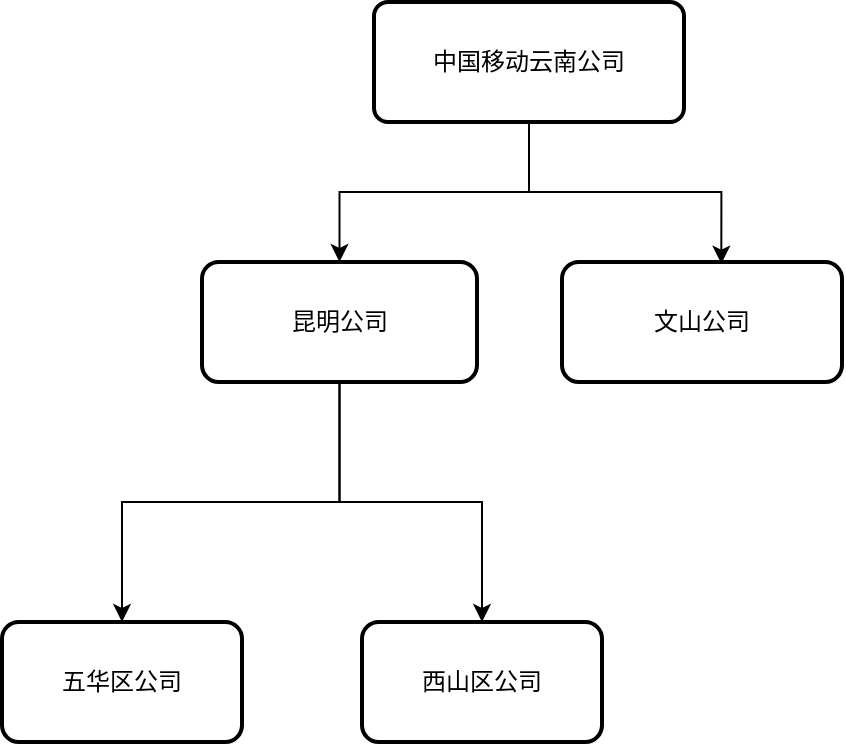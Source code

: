 <mxfile version="24.7.10">
  <diagram name="第 1 页" id="UgsXCOWKPbgdMpf3sLta">
    <mxGraphModel dx="1266" dy="605" grid="1" gridSize="10" guides="1" tooltips="1" connect="1" arrows="1" fold="1" page="1" pageScale="1" pageWidth="827" pageHeight="1169" math="0" shadow="0">
      <root>
        <mxCell id="0" />
        <mxCell id="1" parent="0" />
        <mxCell id="1PPZVd8FC6KASMj7UccT-3" value="" style="edgeStyle=orthogonalEdgeStyle;rounded=0;orthogonalLoop=1;jettySize=auto;html=1;" edge="1" parent="1" source="1PPZVd8FC6KASMj7UccT-1" target="1PPZVd8FC6KASMj7UccT-2">
          <mxGeometry relative="1" as="geometry" />
        </mxCell>
        <mxCell id="1PPZVd8FC6KASMj7UccT-1" value="中国移动云南公司" style="rounded=1;whiteSpace=wrap;html=1;absoluteArcSize=1;arcSize=14;strokeWidth=2;" vertex="1" parent="1">
          <mxGeometry x="336" y="70" width="155" height="60" as="geometry" />
        </mxCell>
        <mxCell id="1PPZVd8FC6KASMj7UccT-7" value="" style="edgeStyle=orthogonalEdgeStyle;rounded=0;orthogonalLoop=1;jettySize=auto;html=1;" edge="1" parent="1" source="1PPZVd8FC6KASMj7UccT-2" target="1PPZVd8FC6KASMj7UccT-6">
          <mxGeometry relative="1" as="geometry" />
        </mxCell>
        <mxCell id="1PPZVd8FC6KASMj7UccT-9" style="edgeStyle=orthogonalEdgeStyle;rounded=0;orthogonalLoop=1;jettySize=auto;html=1;" edge="1" parent="1" source="1PPZVd8FC6KASMj7UccT-2" target="1PPZVd8FC6KASMj7UccT-8">
          <mxGeometry relative="1" as="geometry" />
        </mxCell>
        <mxCell id="1PPZVd8FC6KASMj7UccT-2" value="昆明公司" style="whiteSpace=wrap;html=1;rounded=1;arcSize=14;strokeWidth=2;" vertex="1" parent="1">
          <mxGeometry x="250" y="200" width="137.5" height="60" as="geometry" />
        </mxCell>
        <mxCell id="1PPZVd8FC6KASMj7UccT-4" value="文山公司" style="whiteSpace=wrap;html=1;rounded=1;arcSize=14;strokeWidth=2;" vertex="1" parent="1">
          <mxGeometry x="430" y="200" width="140" height="60" as="geometry" />
        </mxCell>
        <mxCell id="1PPZVd8FC6KASMj7UccT-5" style="edgeStyle=orthogonalEdgeStyle;rounded=0;orthogonalLoop=1;jettySize=auto;html=1;entryX=0.569;entryY=0.014;entryDx=0;entryDy=0;entryPerimeter=0;" edge="1" parent="1" source="1PPZVd8FC6KASMj7UccT-1" target="1PPZVd8FC6KASMj7UccT-4">
          <mxGeometry relative="1" as="geometry" />
        </mxCell>
        <mxCell id="1PPZVd8FC6KASMj7UccT-6" value="五华区公司" style="whiteSpace=wrap;html=1;rounded=1;arcSize=14;strokeWidth=2;" vertex="1" parent="1">
          <mxGeometry x="150" y="380" width="120" height="60" as="geometry" />
        </mxCell>
        <mxCell id="1PPZVd8FC6KASMj7UccT-8" value="西山区公司" style="whiteSpace=wrap;html=1;rounded=1;arcSize=14;strokeWidth=2;" vertex="1" parent="1">
          <mxGeometry x="330" y="380" width="120" height="60" as="geometry" />
        </mxCell>
      </root>
    </mxGraphModel>
  </diagram>
</mxfile>

